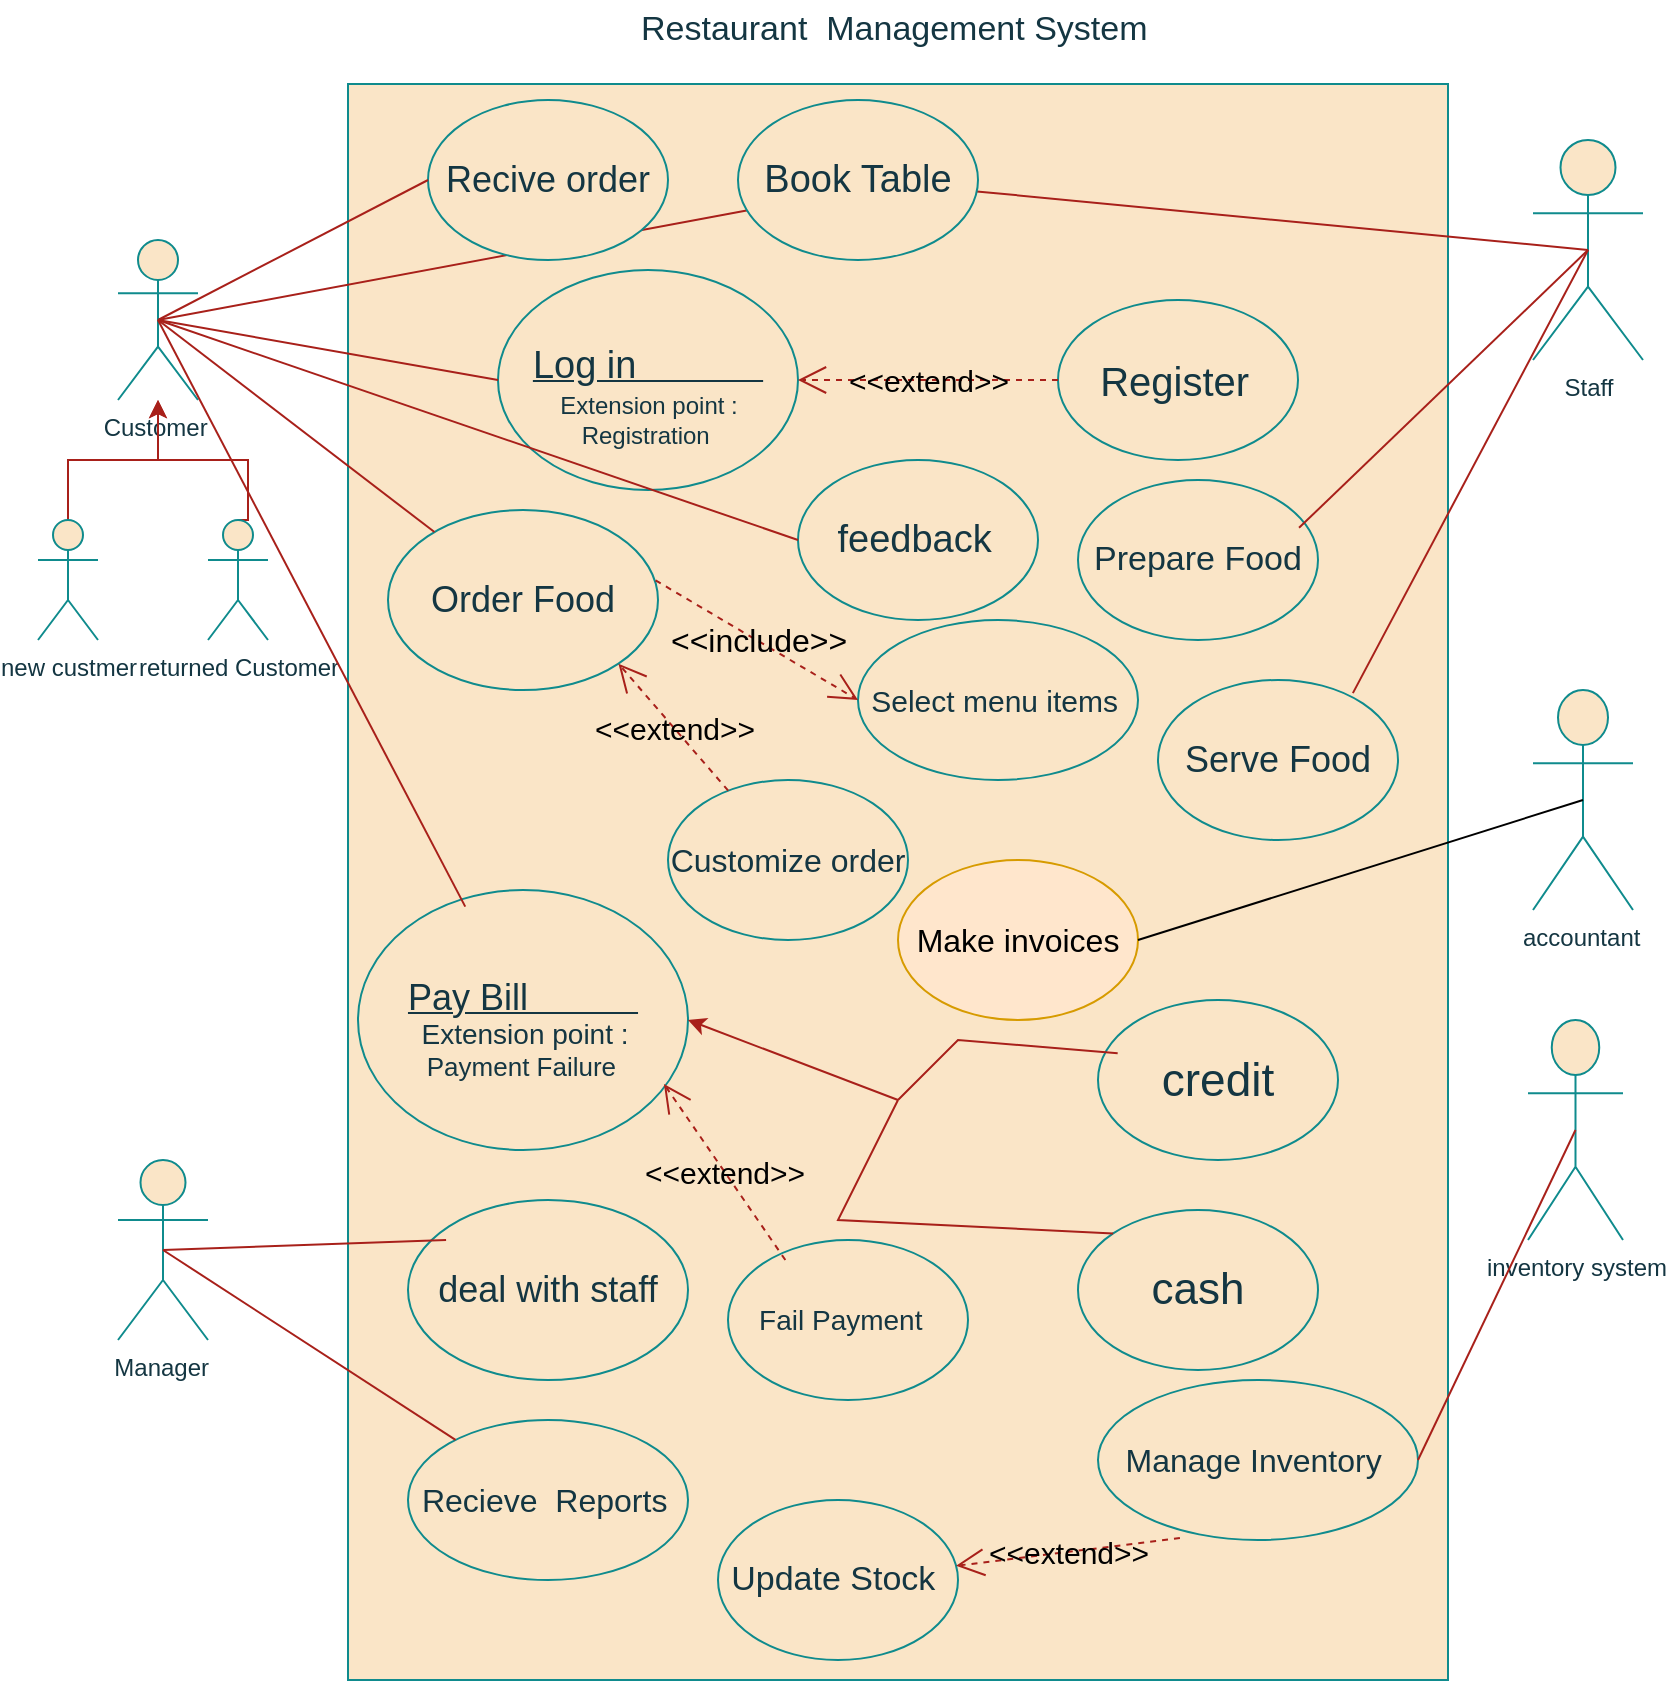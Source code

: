 <mxfile version="24.7.17">
  <diagram name="Page-1" id="JSUwnZByOwS6eFCGkTWw">
    <mxGraphModel dx="993" dy="1749" grid="1" gridSize="10" guides="1" tooltips="1" connect="1" arrows="1" fold="1" page="1" pageScale="1" pageWidth="850" pageHeight="1100" math="0" shadow="0">
      <root>
        <mxCell id="0" />
        <mxCell id="1" parent="0" />
        <mxCell id="1OHOB4qyJFOTliLPU1qF-1" value="" style="rounded=0;whiteSpace=wrap;html=1;labelBackgroundColor=none;fillColor=#FAE5C7;strokeColor=#0F8B8D;fontColor=#143642;" parent="1" vertex="1">
          <mxGeometry x="175" y="-638" width="550" height="798" as="geometry" />
        </mxCell>
        <mxCell id="1OHOB4qyJFOTliLPU1qF-2" value="Customer&amp;nbsp;" style="shape=umlActor;verticalLabelPosition=bottom;verticalAlign=top;html=1;outlineConnect=0;labelBackgroundColor=none;fillColor=#FAE5C7;strokeColor=#0F8B8D;fontColor=#143642;" parent="1" vertex="1">
          <mxGeometry x="60" y="-560" width="40" height="80" as="geometry" />
        </mxCell>
        <mxCell id="1OHOB4qyJFOTliLPU1qF-6" style="edgeStyle=orthogonalEdgeStyle;rounded=0;orthogonalLoop=1;jettySize=auto;html=1;exitX=0.5;exitY=0;exitDx=0;exitDy=0;exitPerimeter=0;labelBackgroundColor=none;strokeColor=#A8201A;fontColor=default;" parent="1" source="1OHOB4qyJFOTliLPU1qF-3" target="1OHOB4qyJFOTliLPU1qF-2" edge="1">
          <mxGeometry relative="1" as="geometry" />
        </mxCell>
        <mxCell id="1OHOB4qyJFOTliLPU1qF-3" value="new custmer" style="shape=umlActor;verticalLabelPosition=bottom;verticalAlign=top;html=1;outlineConnect=0;labelBackgroundColor=none;fillColor=#FAE5C7;strokeColor=#0F8B8D;fontColor=#143642;" parent="1" vertex="1">
          <mxGeometry x="20" y="-420" width="30" height="60" as="geometry" />
        </mxCell>
        <mxCell id="1OHOB4qyJFOTliLPU1qF-8" value="" style="edgeStyle=orthogonalEdgeStyle;rounded=0;orthogonalLoop=1;jettySize=auto;html=1;labelBackgroundColor=none;strokeColor=#A8201A;fontColor=default;exitX=0.5;exitY=0;exitDx=0;exitDy=0;exitPerimeter=0;" parent="1" source="1OHOB4qyJFOTliLPU1qF-4" target="1OHOB4qyJFOTliLPU1qF-2" edge="1">
          <mxGeometry relative="1" as="geometry">
            <mxPoint x="125" y="-430" as="sourcePoint" />
            <Array as="points">
              <mxPoint x="125" y="-420" />
              <mxPoint x="125" y="-450" />
              <mxPoint x="80" y="-450" />
            </Array>
          </mxGeometry>
        </mxCell>
        <mxCell id="1OHOB4qyJFOTliLPU1qF-4" value="returned Customer" style="shape=umlActor;verticalLabelPosition=bottom;verticalAlign=top;html=1;outlineConnect=0;labelBackgroundColor=none;fillColor=#FAE5C7;strokeColor=#0F8B8D;fontColor=#143642;" parent="1" vertex="1">
          <mxGeometry x="105" y="-420" width="30" height="60" as="geometry" />
        </mxCell>
        <mxCell id="1OHOB4qyJFOTliLPU1qF-12" value="Manager&amp;nbsp;" style="shape=umlActor;verticalLabelPosition=bottom;verticalAlign=top;html=1;outlineConnect=0;labelBackgroundColor=none;fillColor=#FAE5C7;strokeColor=#0F8B8D;fontColor=#143642;" parent="1" vertex="1">
          <mxGeometry x="60" y="-100" width="45" height="90" as="geometry" />
        </mxCell>
        <mxCell id="1OHOB4qyJFOTliLPU1qF-14" value="Staff" style="shape=umlActor;verticalLabelPosition=bottom;verticalAlign=top;html=1;outlineConnect=0;labelBackgroundColor=none;fillColor=#FAE5C7;strokeColor=#0F8B8D;fontColor=#143642;" parent="1" vertex="1">
          <mxGeometry x="767.5" y="-610" width="55" height="110" as="geometry" />
        </mxCell>
        <mxCell id="1OHOB4qyJFOTliLPU1qF-15" value="inventory system" style="shape=umlActor;verticalLabelPosition=bottom;verticalAlign=top;html=1;outlineConnect=0;labelBackgroundColor=none;fillColor=#FAE5C7;strokeColor=#0F8B8D;fontColor=#143642;" parent="1" vertex="1">
          <mxGeometry x="765" y="-170" width="47.5" height="110" as="geometry" />
        </mxCell>
        <mxCell id="1OHOB4qyJFOTliLPU1qF-16" value="accountant&amp;nbsp;" style="shape=umlActor;verticalLabelPosition=bottom;verticalAlign=top;html=1;outlineConnect=0;labelBackgroundColor=none;fillColor=#FAE5C7;strokeColor=#0F8B8D;fontColor=#143642;" parent="1" vertex="1">
          <mxGeometry x="767.5" y="-335" width="50" height="110" as="geometry" />
        </mxCell>
        <mxCell id="1OHOB4qyJFOTliLPU1qF-17" value="&lt;span style=&quot;font-size: 19px;&quot;&gt;&lt;u&gt;Log in&amp;nbsp; &amp;nbsp; &amp;nbsp; &amp;nbsp; &amp;nbsp; &amp;nbsp;&amp;nbsp;&lt;/u&gt;&lt;/span&gt;&lt;br&gt;&lt;div&gt;&lt;br&gt;&lt;/div&gt;" style="ellipse;whiteSpace=wrap;html=1;labelBackgroundColor=none;fillColor=#FAE5C7;strokeColor=#0F8B8D;fontColor=#143642;" parent="1" vertex="1">
          <mxGeometry x="250" y="-545" width="150" height="110" as="geometry" />
        </mxCell>
        <mxCell id="1OHOB4qyJFOTliLPU1qF-18" value="Restaurant&amp;nbsp; Management System&amp;nbsp;" style="text;html=1;align=center;verticalAlign=middle;resizable=0;points=[];autosize=1;strokeColor=none;fillColor=none;fontSize=17;labelBackgroundColor=none;fontColor=#143642;" parent="1" vertex="1">
          <mxGeometry x="310" y="-680" width="280" height="30" as="geometry" />
        </mxCell>
        <mxCell id="1OHOB4qyJFOTliLPU1qF-19" value="&lt;font style=&quot;font-size: 18px;&quot;&gt;Order Food&lt;/font&gt;" style="ellipse;whiteSpace=wrap;html=1;labelBackgroundColor=none;fillColor=#FAE5C7;strokeColor=#0F8B8D;fontColor=#143642;" parent="1" vertex="1">
          <mxGeometry x="195" y="-425" width="135" height="90" as="geometry" />
        </mxCell>
        <mxCell id="1OHOB4qyJFOTliLPU1qF-20" value="&lt;font style=&quot;font-size: 18px;&quot;&gt;&lt;u&gt;Pay Bill&amp;nbsp; &amp;nbsp; &amp;nbsp; &amp;nbsp; &amp;nbsp; &amp;nbsp;&lt;/u&gt;&lt;/font&gt;&lt;div&gt;&lt;font style=&quot;font-size: 18px;&quot;&gt;&lt;u&gt;&lt;br&gt;&lt;/u&gt;&lt;/font&gt;&lt;/div&gt;" style="ellipse;whiteSpace=wrap;html=1;labelBackgroundColor=none;fillColor=#FAE5C7;strokeColor=#0F8B8D;fontColor=#143642;" parent="1" vertex="1">
          <mxGeometry x="180" y="-235" width="165" height="130" as="geometry" />
        </mxCell>
        <mxCell id="1OHOB4qyJFOTliLPU1qF-21" value="&lt;font style=&quot;font-size: 16px;&quot;&gt;Recieve&amp;nbsp; Reports&lt;/font&gt;&amp;nbsp;" style="ellipse;whiteSpace=wrap;html=1;labelBackgroundColor=none;fillColor=#FAE5C7;strokeColor=#0F8B8D;fontColor=#143642;" parent="1" vertex="1">
          <mxGeometry x="205" y="30" width="140" height="80" as="geometry" />
        </mxCell>
        <mxCell id="1OHOB4qyJFOTliLPU1qF-22" value="&lt;font style=&quot;font-size: 15px;&quot;&gt;Select menu items&lt;/font&gt;&amp;nbsp;" style="ellipse;whiteSpace=wrap;html=1;labelBackgroundColor=none;fillColor=#FAE5C7;strokeColor=#0F8B8D;fontColor=#143642;" parent="1" vertex="1">
          <mxGeometry x="430" y="-370" width="140" height="80" as="geometry" />
        </mxCell>
        <mxCell id="1OHOB4qyJFOTliLPU1qF-23" value="&lt;font style=&quot;font-size: 16px;&quot;&gt;Customize order&lt;/font&gt;" style="ellipse;whiteSpace=wrap;html=1;labelBackgroundColor=none;fillColor=#FAE5C7;strokeColor=#0F8B8D;fontColor=#143642;" parent="1" vertex="1">
          <mxGeometry x="335" y="-290" width="120" height="80" as="geometry" />
        </mxCell>
        <mxCell id="1OHOB4qyJFOTliLPU1qF-24" value="&lt;font style=&quot;font-size: 14px;&quot;&gt;Fail Payment &lt;/font&gt;&amp;nbsp;" style="ellipse;whiteSpace=wrap;html=1;labelBackgroundColor=none;fillColor=#FAE5C7;strokeColor=#0F8B8D;fontColor=#143642;" parent="1" vertex="1">
          <mxGeometry x="365" y="-60" width="120" height="80" as="geometry" />
        </mxCell>
        <mxCell id="1OHOB4qyJFOTliLPU1qF-25" value="&lt;font style=&quot;font-size: 16px;&quot;&gt;Manage Inventory&amp;nbsp;&lt;/font&gt;" style="ellipse;whiteSpace=wrap;html=1;labelBackgroundColor=none;fillColor=#FAE5C7;strokeColor=#0F8B8D;fontColor=#143642;" parent="1" vertex="1">
          <mxGeometry x="550" y="10" width="160" height="80" as="geometry" />
        </mxCell>
        <mxCell id="1OHOB4qyJFOTliLPU1qF-26" value="&lt;font style=&quot;font-size: 20px;&quot;&gt;Register&lt;/font&gt;&amp;nbsp;" style="ellipse;whiteSpace=wrap;html=1;labelBackgroundColor=none;fillColor=#FAE5C7;strokeColor=#0F8B8D;fontColor=#143642;" parent="1" vertex="1">
          <mxGeometry x="530" y="-530" width="120" height="80" as="geometry" />
        </mxCell>
        <mxCell id="1OHOB4qyJFOTliLPU1qF-27" value="&lt;font style=&quot;font-size: 17px;&quot;&gt;Prepare Food&lt;/font&gt;" style="ellipse;whiteSpace=wrap;html=1;labelBackgroundColor=none;fillColor=#FAE5C7;strokeColor=#0F8B8D;fontColor=#143642;" parent="1" vertex="1">
          <mxGeometry x="540" y="-440" width="120" height="80" as="geometry" />
        </mxCell>
        <mxCell id="1OHOB4qyJFOTliLPU1qF-28" value="&lt;font style=&quot;font-size: 18px;&quot;&gt;Serve Food&lt;/font&gt;" style="ellipse;whiteSpace=wrap;html=1;labelBackgroundColor=none;fillColor=#FAE5C7;strokeColor=#0F8B8D;fontColor=#143642;" parent="1" vertex="1">
          <mxGeometry x="580" y="-340" width="120" height="80" as="geometry" />
        </mxCell>
        <mxCell id="1OHOB4qyJFOTliLPU1qF-29" value="&lt;font style=&quot;font-size: 17px;&quot;&gt;Update Stock&amp;nbsp;&lt;/font&gt;" style="ellipse;whiteSpace=wrap;html=1;labelBackgroundColor=none;fillColor=#FAE5C7;strokeColor=#0F8B8D;fontColor=#143642;" parent="1" vertex="1">
          <mxGeometry x="360" y="70" width="120" height="80" as="geometry" />
        </mxCell>
        <mxCell id="1OHOB4qyJFOTliLPU1qF-30" value="Extension point :&lt;div&gt;Registration&amp;nbsp;&lt;/div&gt;" style="text;html=1;align=center;verticalAlign=middle;resizable=0;points=[];autosize=1;strokeColor=none;fillColor=none;labelBackgroundColor=none;fontColor=#143642;" parent="1" vertex="1">
          <mxGeometry x="270" y="-490" width="110" height="40" as="geometry" />
        </mxCell>
        <mxCell id="1OHOB4qyJFOTliLPU1qF-35" value="" style="endArrow=none;html=1;rounded=0;entryX=0;entryY=0.5;entryDx=0;entryDy=0;labelBackgroundColor=none;strokeColor=#A8201A;fontColor=default;exitX=0.5;exitY=0.5;exitDx=0;exitDy=0;exitPerimeter=0;" parent="1" source="1OHOB4qyJFOTliLPU1qF-2" target="1OHOB4qyJFOTliLPU1qF-17" edge="1">
          <mxGeometry width="50" height="50" relative="1" as="geometry">
            <mxPoint x="90" y="-440" as="sourcePoint" />
            <mxPoint x="140" y="-490" as="targetPoint" />
          </mxGeometry>
        </mxCell>
        <mxCell id="1OHOB4qyJFOTliLPU1qF-36" value="&lt;font style=&quot;font-size: 15px;&quot;&gt;&amp;lt;&amp;lt;extend&amp;gt;&amp;gt;&lt;/font&gt;" style="endArrow=open;endSize=12;dashed=1;html=1;rounded=0;exitX=0;exitY=0.5;exitDx=0;exitDy=0;entryX=1;entryY=0.5;entryDx=0;entryDy=0;labelBackgroundColor=none;strokeColor=#A8201A;fontColor=default;" parent="1" source="1OHOB4qyJFOTliLPU1qF-26" target="1OHOB4qyJFOTliLPU1qF-17" edge="1">
          <mxGeometry width="160" relative="1" as="geometry">
            <mxPoint x="370" y="-200" as="sourcePoint" />
            <mxPoint x="530" y="-200" as="targetPoint" />
          </mxGeometry>
        </mxCell>
        <mxCell id="1OHOB4qyJFOTliLPU1qF-37" value="&lt;font style=&quot;font-size: 16px;&quot;&gt;&amp;lt;&amp;lt;include&amp;gt;&amp;gt;&lt;/font&gt;" style="endArrow=open;endSize=12;dashed=1;html=1;rounded=0;entryX=0;entryY=0.5;entryDx=0;entryDy=0;exitX=0.991;exitY=0.391;exitDx=0;exitDy=0;exitPerimeter=0;labelBackgroundColor=none;strokeColor=#A8201A;fontColor=default;" parent="1" source="1OHOB4qyJFOTliLPU1qF-19" target="1OHOB4qyJFOTliLPU1qF-22" edge="1">
          <mxGeometry width="160" relative="1" as="geometry">
            <mxPoint x="340" y="-320" as="sourcePoint" />
            <mxPoint x="500" y="-320" as="targetPoint" />
          </mxGeometry>
        </mxCell>
        <mxCell id="1OHOB4qyJFOTliLPU1qF-38" value="" style="endArrow=none;html=1;rounded=0;labelBackgroundColor=none;strokeColor=#A8201A;fontColor=default;" parent="1" target="1OHOB4qyJFOTliLPU1qF-19" edge="1">
          <mxGeometry width="50" height="50" relative="1" as="geometry">
            <mxPoint x="80" y="-520" as="sourcePoint" />
            <mxPoint x="140" y="-490" as="targetPoint" />
          </mxGeometry>
        </mxCell>
        <mxCell id="1OHOB4qyJFOTliLPU1qF-40" value="&lt;font style=&quot;font-size: 15px;&quot;&gt;&amp;lt;&amp;lt;extend&amp;gt;&amp;gt;&lt;/font&gt;" style="endArrow=open;endSize=12;dashed=1;html=1;rounded=0;entryX=1;entryY=1;entryDx=0;entryDy=0;labelBackgroundColor=none;strokeColor=#A8201A;fontColor=default;" parent="1" source="1OHOB4qyJFOTliLPU1qF-23" target="1OHOB4qyJFOTliLPU1qF-19" edge="1">
          <mxGeometry width="160" relative="1" as="geometry">
            <mxPoint x="310" y="-220" as="sourcePoint" />
            <mxPoint x="470" y="-220" as="targetPoint" />
          </mxGeometry>
        </mxCell>
        <mxCell id="1OHOB4qyJFOTliLPU1qF-41" value="&lt;div&gt;&lt;font style=&quot;font-size: 14px;&quot;&gt;Extension point :&lt;/font&gt;&lt;/div&gt;&lt;font style=&quot;font-size: 13px;&quot;&gt;Payment Failure&amp;nbsp;&lt;/font&gt;" style="text;html=1;align=center;verticalAlign=middle;resizable=0;points=[];autosize=1;strokeColor=none;fillColor=none;labelBackgroundColor=none;fontColor=#143642;" parent="1" vertex="1">
          <mxGeometry x="197.5" y="-180" width="130" height="50" as="geometry" />
        </mxCell>
        <mxCell id="1OHOB4qyJFOTliLPU1qF-42" value="&lt;font style=&quot;font-size: 15px;&quot;&gt;&amp;lt;&amp;lt;extend&amp;gt;&amp;gt;&lt;/font&gt;" style="endArrow=open;endSize=12;dashed=1;html=1;rounded=0;entryX=0.927;entryY=0.746;entryDx=0;entryDy=0;exitX=0.239;exitY=0.125;exitDx=0;exitDy=0;exitPerimeter=0;entryPerimeter=0;labelBackgroundColor=none;strokeColor=#A8201A;fontColor=default;" parent="1" source="1OHOB4qyJFOTliLPU1qF-24" target="1OHOB4qyJFOTliLPU1qF-20" edge="1">
          <mxGeometry width="160" relative="1" as="geometry">
            <mxPoint x="360" y="-100" as="sourcePoint" />
            <mxPoint x="520" y="-100" as="targetPoint" />
          </mxGeometry>
        </mxCell>
        <mxCell id="1OHOB4qyJFOTliLPU1qF-44" value="" style="endArrow=none;html=1;rounded=0;entryX=0.5;entryY=0.5;entryDx=0;entryDy=0;entryPerimeter=0;exitX=0.325;exitY=0.064;exitDx=0;exitDy=0;exitPerimeter=0;labelBackgroundColor=none;strokeColor=#A8201A;fontColor=default;" parent="1" source="1OHOB4qyJFOTliLPU1qF-20" target="1OHOB4qyJFOTliLPU1qF-2" edge="1">
          <mxGeometry width="50" height="50" relative="1" as="geometry">
            <mxPoint x="230" y="-160" as="sourcePoint" />
            <mxPoint x="280" y="-210" as="targetPoint" />
          </mxGeometry>
        </mxCell>
        <mxCell id="1OHOB4qyJFOTliLPU1qF-46" value="" style="endArrow=none;html=1;rounded=0;exitX=0.5;exitY=0.5;exitDx=0;exitDy=0;exitPerimeter=0;labelBackgroundColor=none;strokeColor=#A8201A;fontColor=default;" parent="1" source="1OHOB4qyJFOTliLPU1qF-12" target="1OHOB4qyJFOTliLPU1qF-21" edge="1">
          <mxGeometry width="50" height="50" relative="1" as="geometry">
            <mxPoint x="120" y="110" as="sourcePoint" />
            <mxPoint x="170" y="60" as="targetPoint" />
          </mxGeometry>
        </mxCell>
        <mxCell id="1OHOB4qyJFOTliLPU1qF-47" value="" style="endArrow=none;html=1;rounded=0;exitX=0.921;exitY=0.299;exitDx=0;exitDy=0;exitPerimeter=0;entryX=0.5;entryY=0.5;entryDx=0;entryDy=0;entryPerimeter=0;labelBackgroundColor=none;strokeColor=#A8201A;fontColor=default;" parent="1" source="1OHOB4qyJFOTliLPU1qF-27" target="1OHOB4qyJFOTliLPU1qF-14" edge="1">
          <mxGeometry width="50" height="50" relative="1" as="geometry">
            <mxPoint x="690" y="-320" as="sourcePoint" />
            <mxPoint x="770" y="-410" as="targetPoint" />
          </mxGeometry>
        </mxCell>
        <mxCell id="1OHOB4qyJFOTliLPU1qF-48" value="" style="endArrow=none;html=1;rounded=0;entryX=0.5;entryY=0.5;entryDx=0;entryDy=0;entryPerimeter=0;exitX=0.812;exitY=0.082;exitDx=0;exitDy=0;exitPerimeter=0;labelBackgroundColor=none;strokeColor=#A8201A;fontColor=default;" parent="1" source="1OHOB4qyJFOTliLPU1qF-28" target="1OHOB4qyJFOTliLPU1qF-14" edge="1">
          <mxGeometry width="50" height="50" relative="1" as="geometry">
            <mxPoint x="670" y="-220" as="sourcePoint" />
            <mxPoint x="720" y="-270" as="targetPoint" />
          </mxGeometry>
        </mxCell>
        <mxCell id="1OHOB4qyJFOTliLPU1qF-50" value="&lt;font style=&quot;font-size: 15px;&quot;&gt;&amp;lt;&amp;lt;extend&amp;gt;&amp;gt;&lt;/font&gt;" style="endArrow=open;endSize=12;dashed=1;html=1;rounded=0;exitX=0.256;exitY=0.988;exitDx=0;exitDy=0;exitPerimeter=0;labelBackgroundColor=none;strokeColor=#A8201A;fontColor=default;" parent="1" source="1OHOB4qyJFOTliLPU1qF-25" target="1OHOB4qyJFOTliLPU1qF-29" edge="1">
          <mxGeometry width="160" relative="1" as="geometry">
            <mxPoint x="610" y="40" as="sourcePoint" />
            <mxPoint x="770" y="40" as="targetPoint" />
          </mxGeometry>
        </mxCell>
        <mxCell id="1OHOB4qyJFOTliLPU1qF-51" value="" style="endArrow=none;html=1;rounded=0;entryX=1;entryY=0.5;entryDx=0;entryDy=0;exitX=0.5;exitY=0.5;exitDx=0;exitDy=0;exitPerimeter=0;labelBackgroundColor=none;strokeColor=#A8201A;fontColor=default;" parent="1" source="1OHOB4qyJFOTliLPU1qF-15" target="1OHOB4qyJFOTliLPU1qF-25" edge="1">
          <mxGeometry width="50" height="50" relative="1" as="geometry">
            <mxPoint x="580" y="60" as="sourcePoint" />
            <mxPoint x="630" y="10" as="targetPoint" />
          </mxGeometry>
        </mxCell>
        <mxCell id="ZEF8uZJhkb7h-5s7Z_KT-4" value="&lt;font style=&quot;font-size: 18px;&quot;&gt;deal with staff&lt;/font&gt;" style="ellipse;whiteSpace=wrap;html=1;labelBackgroundColor=none;fillColor=#FAE5C7;strokeColor=#0F8B8D;fontColor=#143642;" parent="1" vertex="1">
          <mxGeometry x="205" y="-80" width="140" height="90" as="geometry" />
        </mxCell>
        <mxCell id="ZEF8uZJhkb7h-5s7Z_KT-5" value="" style="endArrow=none;html=1;rounded=0;entryX=0.136;entryY=0.222;entryDx=0;entryDy=0;entryPerimeter=0;exitX=0.5;exitY=0.5;exitDx=0;exitDy=0;exitPerimeter=0;labelBackgroundColor=none;strokeColor=#A8201A;fontColor=default;" parent="1" source="1OHOB4qyJFOTliLPU1qF-12" target="ZEF8uZJhkb7h-5s7Z_KT-4" edge="1">
          <mxGeometry width="50" height="50" relative="1" as="geometry">
            <mxPoint x="83" y="-50" as="sourcePoint" />
            <mxPoint x="130" y="-100" as="targetPoint" />
          </mxGeometry>
        </mxCell>
        <mxCell id="ZEF8uZJhkb7h-5s7Z_KT-8" value="&lt;span style=&quot;font-size: 23px;&quot;&gt;credit&lt;/span&gt;" style="ellipse;whiteSpace=wrap;html=1;labelBackgroundColor=none;fillColor=#FAE5C7;strokeColor=#0F8B8D;fontColor=#143642;" parent="1" vertex="1">
          <mxGeometry x="550" y="-180" width="120" height="80" as="geometry" />
        </mxCell>
        <mxCell id="ZEF8uZJhkb7h-5s7Z_KT-9" value="&lt;font style=&quot;font-size: 22px;&quot;&gt;cash&lt;/font&gt;" style="ellipse;whiteSpace=wrap;html=1;labelBackgroundColor=none;fillColor=#FAE5C7;strokeColor=#0F8B8D;fontColor=#143642;" parent="1" vertex="1">
          <mxGeometry x="540" y="-75" width="120" height="80" as="geometry" />
        </mxCell>
        <mxCell id="ZEF8uZJhkb7h-5s7Z_KT-12" value="&lt;font style=&quot;font-size: 19px;&quot;&gt;feedback&lt;/font&gt;&amp;nbsp;" style="ellipse;whiteSpace=wrap;html=1;labelBackgroundColor=none;fillColor=#FAE5C7;strokeColor=#0F8B8D;fontColor=#143642;" parent="1" vertex="1">
          <mxGeometry x="400" y="-450" width="120" height="80" as="geometry" />
        </mxCell>
        <mxCell id="ZEF8uZJhkb7h-5s7Z_KT-13" value="" style="endArrow=none;html=1;rounded=0;entryX=0;entryY=0.5;entryDx=0;entryDy=0;exitX=0.5;exitY=0.5;exitDx=0;exitDy=0;exitPerimeter=0;labelBackgroundColor=none;strokeColor=#A8201A;fontColor=default;" parent="1" source="1OHOB4qyJFOTliLPU1qF-2" target="ZEF8uZJhkb7h-5s7Z_KT-12" edge="1">
          <mxGeometry width="50" height="50" relative="1" as="geometry">
            <mxPoint x="-80" y="-350" as="sourcePoint" />
            <mxPoint x="-30" y="-400" as="targetPoint" />
          </mxGeometry>
        </mxCell>
        <mxCell id="WChyZMNCvf0wPeEYc4WX-5" value="" style="endArrow=none;html=1;rounded=0;exitX=0;exitY=0;exitDx=0;exitDy=0;labelBackgroundColor=none;strokeColor=#A8201A;fontColor=default;" parent="1" source="ZEF8uZJhkb7h-5s7Z_KT-9" edge="1">
          <mxGeometry width="50" height="50" relative="1" as="geometry">
            <mxPoint x="470" y="-80" as="sourcePoint" />
            <mxPoint x="450" y="-130" as="targetPoint" />
            <Array as="points">
              <mxPoint x="420" y="-70" />
            </Array>
          </mxGeometry>
        </mxCell>
        <mxCell id="WChyZMNCvf0wPeEYc4WX-6" value="" style="endArrow=none;html=1;rounded=0;entryX=0.082;entryY=0.333;entryDx=0;entryDy=0;entryPerimeter=0;labelBackgroundColor=none;strokeColor=#A8201A;fontColor=default;" parent="1" target="ZEF8uZJhkb7h-5s7Z_KT-8" edge="1">
          <mxGeometry width="50" height="50" relative="1" as="geometry">
            <mxPoint x="450" y="-130" as="sourcePoint" />
            <mxPoint x="530" y="-150" as="targetPoint" />
            <Array as="points">
              <mxPoint x="480" y="-160" />
            </Array>
          </mxGeometry>
        </mxCell>
        <mxCell id="WChyZMNCvf0wPeEYc4WX-7" value="" style="endArrow=classic;html=1;rounded=0;entryX=1;entryY=0.5;entryDx=0;entryDy=0;labelBackgroundColor=none;strokeColor=#A8201A;fontColor=default;" parent="1" target="1OHOB4qyJFOTliLPU1qF-20" edge="1">
          <mxGeometry width="50" height="50" relative="1" as="geometry">
            <mxPoint x="450" y="-130" as="sourcePoint" />
            <mxPoint x="460" y="-150" as="targetPoint" />
            <Array as="points" />
          </mxGeometry>
        </mxCell>
        <mxCell id="WChyZMNCvf0wPeEYc4WX-9" value="" style="endArrow=none;html=1;rounded=0;strokeColor=#A8201A;fontColor=#143642;fillColor=#FAE5C7;exitX=0.5;exitY=0.5;exitDx=0;exitDy=0;exitPerimeter=0;entryX=0.047;entryY=0.688;entryDx=0;entryDy=0;entryPerimeter=0;" parent="1" source="1OHOB4qyJFOTliLPU1qF-2" target="WChyZMNCvf0wPeEYc4WX-8" edge="1">
          <mxGeometry width="50" height="50" relative="1" as="geometry">
            <mxPoint x="230" y="-520" as="sourcePoint" />
            <mxPoint x="280" y="-570" as="targetPoint" />
          </mxGeometry>
        </mxCell>
        <mxCell id="WChyZMNCvf0wPeEYc4WX-10" value="" style="endArrow=none;html=1;rounded=0;strokeColor=#A8201A;fontColor=#143642;fillColor=#FAE5C7;entryX=0.5;entryY=0.5;entryDx=0;entryDy=0;entryPerimeter=0;" parent="1" source="WChyZMNCvf0wPeEYc4WX-8" target="1OHOB4qyJFOTliLPU1qF-14" edge="1">
          <mxGeometry width="50" height="50" relative="1" as="geometry">
            <mxPoint x="360" y="-580" as="sourcePoint" />
            <mxPoint x="410" y="-630" as="targetPoint" />
          </mxGeometry>
        </mxCell>
        <mxCell id="WChyZMNCvf0wPeEYc4WX-11" value="" style="endArrow=none;html=1;rounded=0;strokeColor=#A8201A;fontColor=#143642;fillColor=#FAE5C7;entryX=0.5;entryY=0.5;entryDx=0;entryDy=0;entryPerimeter=0;exitX=1;exitY=0.5;exitDx=0;exitDy=0;" parent="1" source="WChyZMNCvf0wPeEYc4WX-8" target="WChyZMNCvf0wPeEYc4WX-8" edge="1">
          <mxGeometry width="50" height="50" relative="1" as="geometry">
            <mxPoint x="360" y="-580" as="sourcePoint" />
            <mxPoint x="792" y="-575" as="targetPoint" />
          </mxGeometry>
        </mxCell>
        <mxCell id="WChyZMNCvf0wPeEYc4WX-8" value="&lt;font style=&quot;font-size: 19px;&quot;&gt;Book Table&lt;/font&gt;" style="ellipse;whiteSpace=wrap;html=1;strokeColor=#0F8B8D;fontColor=#143642;fillColor=#FAE5C7;" parent="1" vertex="1">
          <mxGeometry x="370" y="-630" width="120" height="80" as="geometry" />
        </mxCell>
        <mxCell id="WChyZMNCvf0wPeEYc4WX-13" value="&lt;font style=&quot;font-size: 18px;&quot;&gt;Recive order&lt;/font&gt;" style="ellipse;whiteSpace=wrap;html=1;strokeColor=#0F8B8D;fontColor=#143642;fillColor=#FAE5C7;" parent="1" vertex="1">
          <mxGeometry x="215" y="-630" width="120" height="80" as="geometry" />
        </mxCell>
        <mxCell id="WChyZMNCvf0wPeEYc4WX-14" value="" style="endArrow=none;html=1;rounded=0;strokeColor=#A8201A;fontColor=#143642;fillColor=#FAE5C7;entryX=0;entryY=0.5;entryDx=0;entryDy=0;exitX=0.5;exitY=0.5;exitDx=0;exitDy=0;exitPerimeter=0;" parent="1" source="1OHOB4qyJFOTliLPU1qF-2" target="WChyZMNCvf0wPeEYc4WX-13" edge="1">
          <mxGeometry width="50" height="50" relative="1" as="geometry">
            <mxPoint x="120" y="-550" as="sourcePoint" />
            <mxPoint x="170" y="-600" as="targetPoint" />
          </mxGeometry>
        </mxCell>
        <mxCell id="Y_hwtGEWYiYIrz3gTwvI-1" value="&lt;font style=&quot;font-size: 16px;&quot;&gt;Make invoices&lt;/font&gt;" style="ellipse;whiteSpace=wrap;html=1;fillColor=#ffe6cc;strokeColor=#d79b00;" vertex="1" parent="1">
          <mxGeometry x="450" y="-250" width="120" height="80" as="geometry" />
        </mxCell>
        <mxCell id="Y_hwtGEWYiYIrz3gTwvI-2" value="" style="endArrow=none;html=1;rounded=0;exitX=1;exitY=0.5;exitDx=0;exitDy=0;entryX=0.5;entryY=0.5;entryDx=0;entryDy=0;entryPerimeter=0;" edge="1" parent="1" source="Y_hwtGEWYiYIrz3gTwvI-1" target="1OHOB4qyJFOTliLPU1qF-16">
          <mxGeometry width="50" height="50" relative="1" as="geometry">
            <mxPoint x="660" y="-200" as="sourcePoint" />
            <mxPoint x="710" y="-250" as="targetPoint" />
          </mxGeometry>
        </mxCell>
      </root>
    </mxGraphModel>
  </diagram>
</mxfile>
